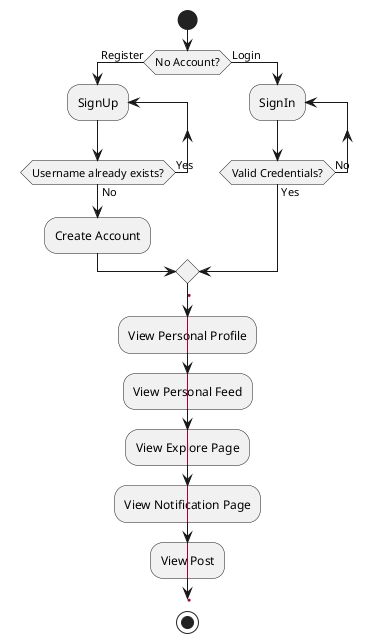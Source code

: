 @startuml Activity Diagram
start
if (No Account?) then (Register)
    repeat :SignUp;
    repeat while (Username already exists?) is (Yes) not (No)
    :Create Account;
else (Login)
    repeat :SignIn;
    repeat while (Valid Credentials?) is (No) not (Yes)
endif
label logged_in
:View Personal Profile;
:View Personal Feed;
:View Explore Page;
:View Notification Page;
:View Post;

goto logged_in
stop
@enduml
